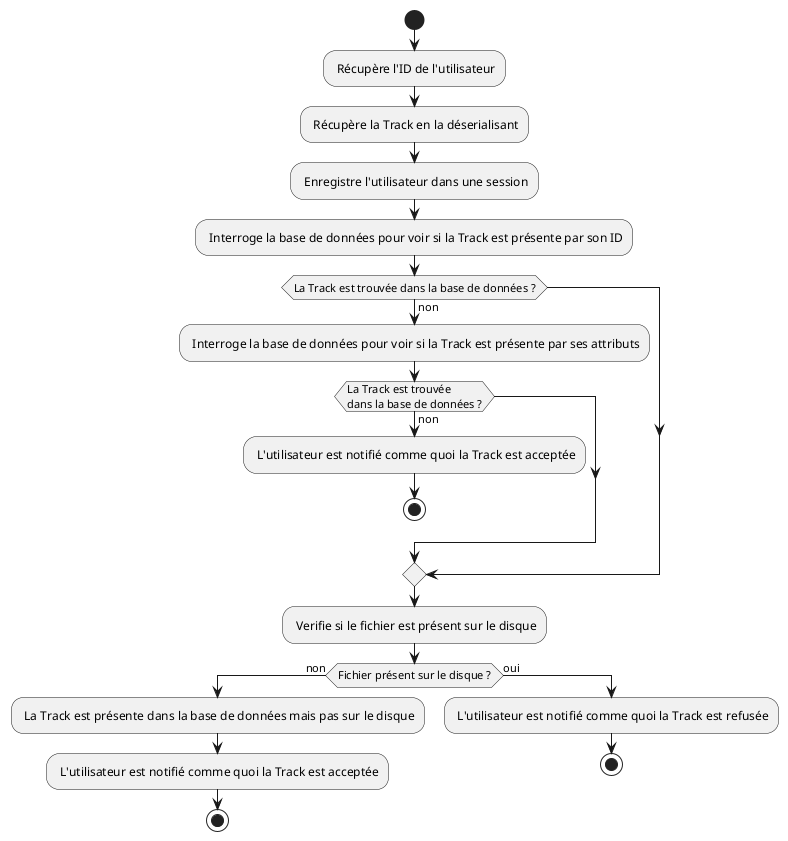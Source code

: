 @startuml
start

- Récupère l'ID de l'utilisateur
- Récupère la Track en la déserialisant
- Enregistre l'utilisateur dans une session
- Interroge la base de données pour voir si la Track est présente par son ID

if(La Track est trouvée dans la base de données ?) then(non)

    - Interroge la base de données pour voir si la Track est présente par ses attributs

    if(La Track est trouvée\ndans la base de données ?) then(non)

        - L'utilisateur est notifié comme quoi la Track est acceptée
        stop

    endif

endif

- Verifie si le fichier est présent sur le disque

if (Fichier présent sur le disque ?) then(non)

    - La Track est présente dans la base de données mais pas sur le disque
    - L'utilisateur est notifié comme quoi la Track est acceptée
    stop

else(oui)

    - L'utilisateur est notifié comme quoi la Track est refusée
    stop

endif

@enduml
